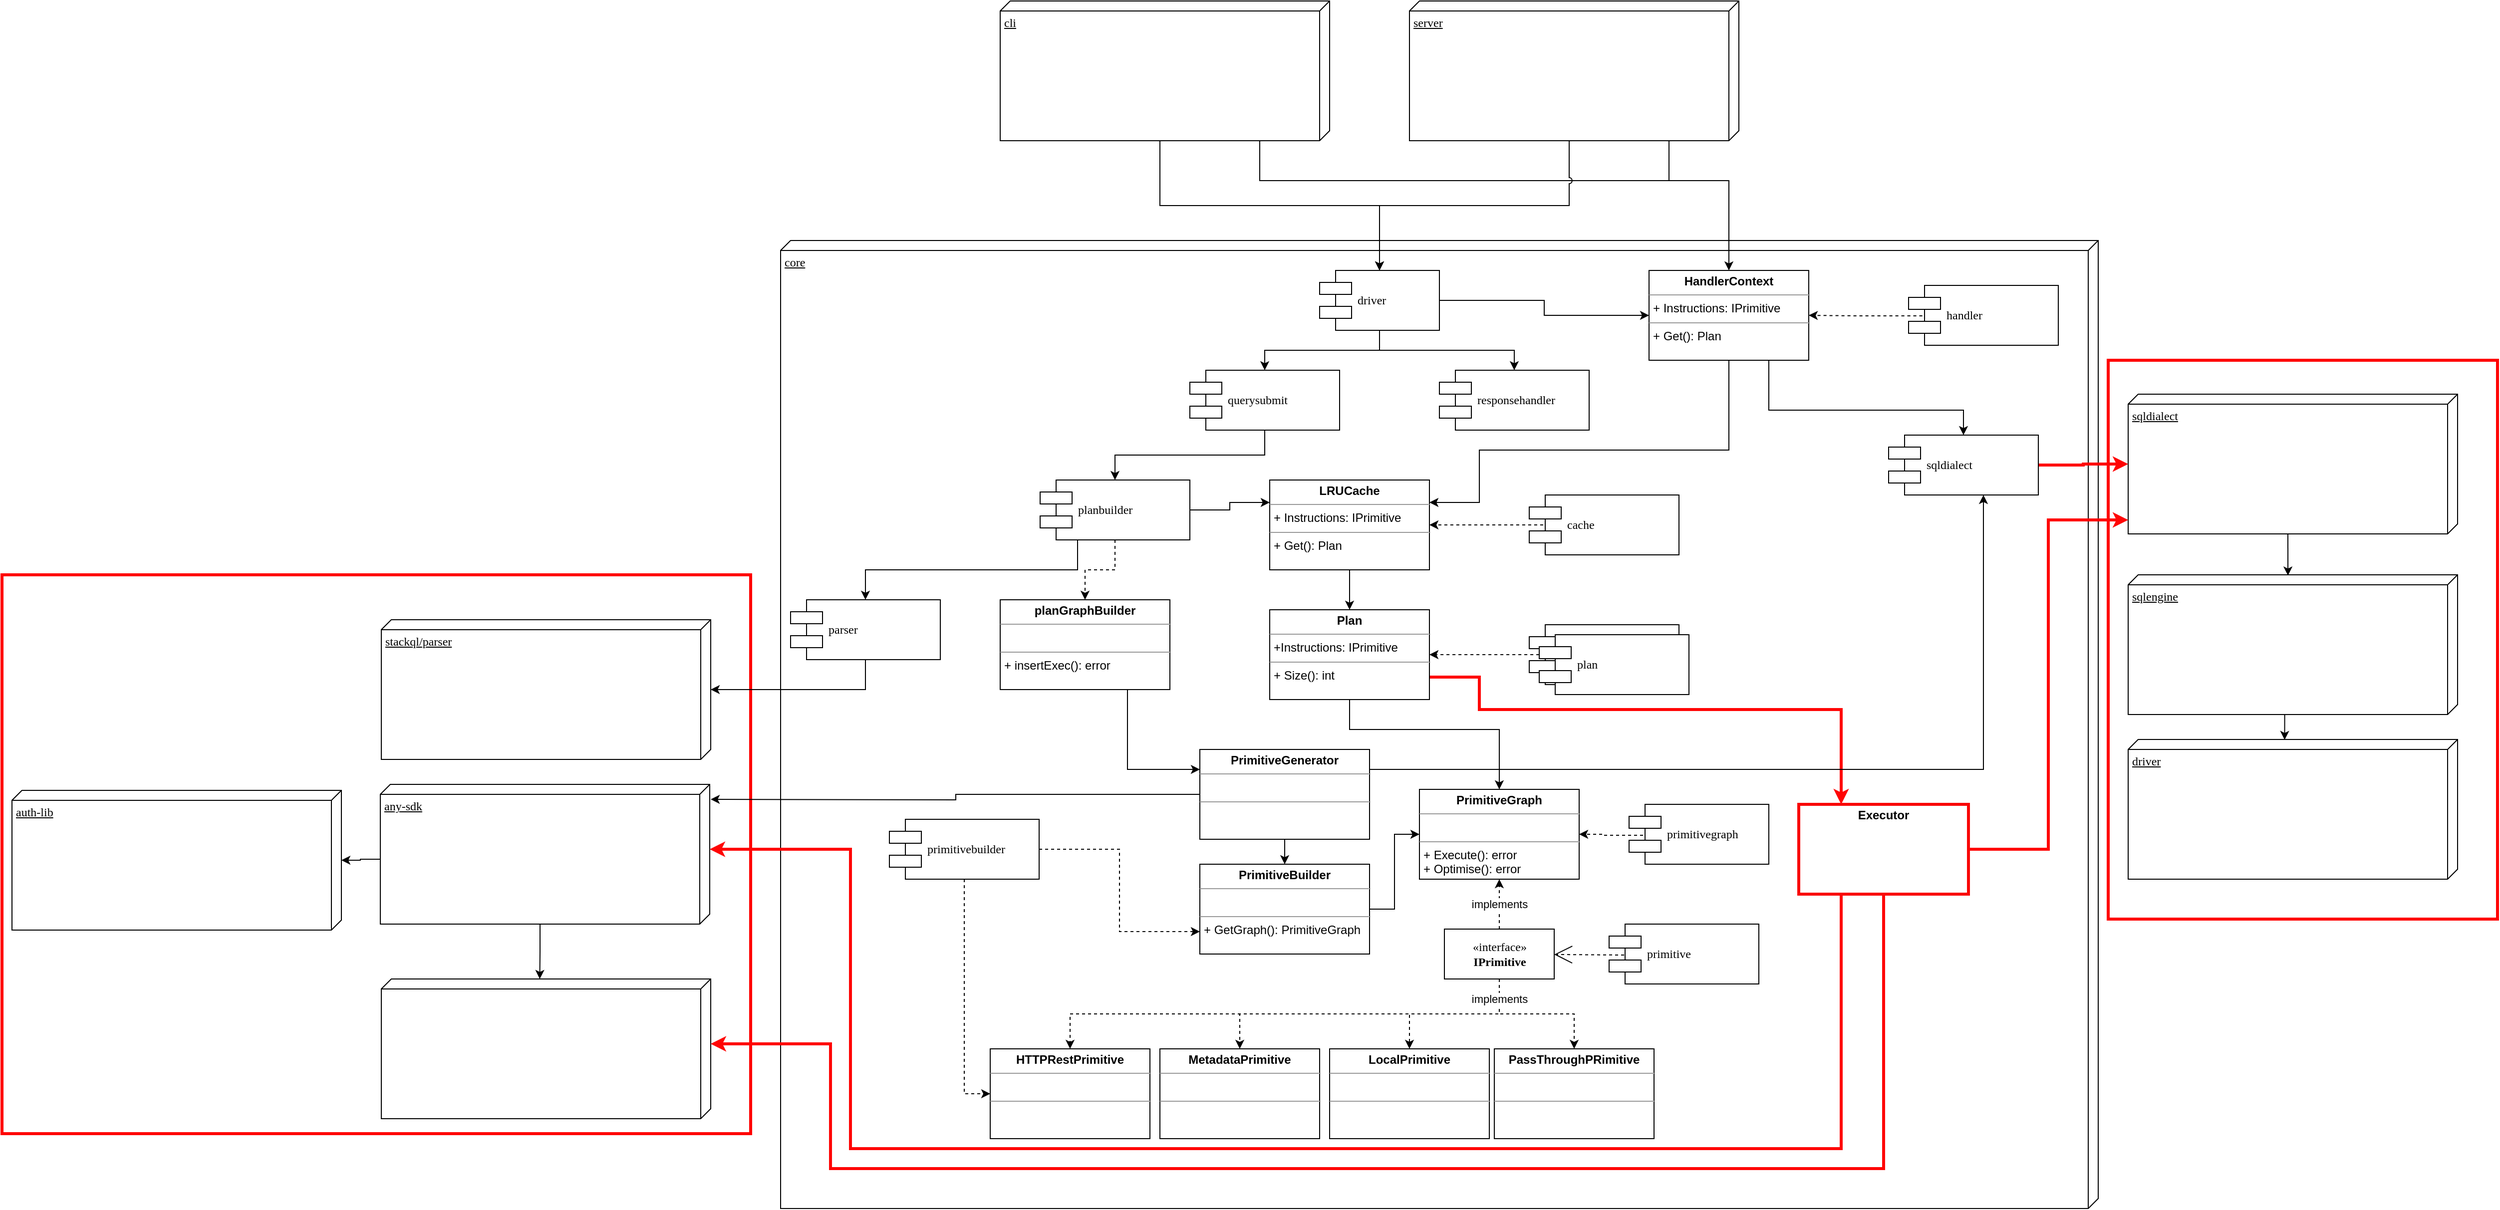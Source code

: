 <mxfile version="20.7.4" type="device"><diagram name="Page-1" id="5f0bae14-7c28-e335-631c-24af17079c00"><mxGraphModel dx="5795" dy="748" grid="1" gridSize="10" guides="1" tooltips="1" connect="1" arrows="1" fold="1" page="1" pageScale="1" pageWidth="4681" pageHeight="3300" background="none" math="0" shadow="0"><root><mxCell id="0"/><mxCell id="1" parent="0"/><mxCell id="VTdhdpSjazrE7tQlj316-23" value="" style="rounded=0;whiteSpace=wrap;html=1;strokeWidth=3;fontSize=22;strokeColor=#FF0000;" parent="1" vertex="1"><mxGeometry x="-240" y="585" width="750" height="560" as="geometry"/></mxCell><mxCell id="VTdhdpSjazrE7tQlj316-22" value="" style="rounded=0;whiteSpace=wrap;html=1;strokeWidth=3;fontSize=22;strokeColor=#FF0000;" parent="1" vertex="1"><mxGeometry x="1870" y="370" width="390" height="560" as="geometry"/></mxCell><mxCell id="LP865jUIKAzooYYQRUcK-69" style="edgeStyle=orthogonalEdgeStyle;rounded=0;orthogonalLoop=1;jettySize=auto;html=1;exitX=0;exitY=0;exitDx=140;exitDy=10;exitPerimeter=0;endArrow=classic;endFill=1;entryX=0.5;entryY=0;entryDx=0;entryDy=0;jumpStyle=arc;" parent="1" source="39150e848f15840c-1" target="LP865jUIKAzooYYQRUcK-65" edge="1"><mxGeometry relative="1" as="geometry"><mxPoint x="1480" y="280" as="targetPoint"/><Array as="points"><mxPoint x="1020" y="150"/><mxPoint x="1020" y="190"/><mxPoint x="1490" y="190"/></Array></mxGeometry></mxCell><mxCell id="39150e848f15840c-1" value="cli" style="verticalAlign=top;align=left;spacingTop=8;spacingLeft=2;spacingRight=12;shape=cube;size=10;direction=south;fontStyle=4;html=1;rounded=0;shadow=0;comic=0;labelBackgroundColor=none;strokeWidth=1;fontFamily=Verdana;fontSize=12" parent="1" vertex="1"><mxGeometry x="760" y="10" width="330" height="140" as="geometry"/></mxCell><mxCell id="39150e848f15840c-2" value="server" style="verticalAlign=top;align=left;spacingTop=8;spacingLeft=2;spacingRight=12;shape=cube;size=10;direction=south;fontStyle=4;html=1;rounded=0;shadow=0;comic=0;labelBackgroundColor=none;strokeWidth=1;fontFamily=Verdana;fontSize=12" parent="1" vertex="1"><mxGeometry x="1170" y="10" width="330" height="140" as="geometry"/></mxCell><mxCell id="39150e848f15840c-3" value="core" style="verticalAlign=top;align=left;spacingTop=8;spacingLeft=2;spacingRight=12;shape=cube;size=10;direction=south;fontStyle=4;html=1;rounded=0;shadow=0;comic=0;labelBackgroundColor=none;strokeWidth=1;fontFamily=Verdana;fontSize=12" parent="1" vertex="1"><mxGeometry x="540" y="250" width="1320" height="970" as="geometry"/></mxCell><mxCell id="LP865jUIKAzooYYQRUcK-38" style="edgeStyle=orthogonalEdgeStyle;rounded=0;orthogonalLoop=1;jettySize=auto;html=1;exitX=0.5;exitY=1;exitDx=0;exitDy=0;entryX=0.5;entryY=0;entryDx=0;entryDy=0;" parent="1" source="39150e848f15840c-5" target="LP865jUIKAzooYYQRUcK-4" edge="1"><mxGeometry relative="1" as="geometry"/></mxCell><mxCell id="39150e848f15840c-5" value="querysubmit&lt;br&gt;" style="shape=component;align=left;spacingLeft=36;rounded=0;shadow=0;comic=0;labelBackgroundColor=none;strokeWidth=1;fontFamily=Verdana;fontSize=12;html=1;" parent="1" vertex="1"><mxGeometry x="950" y="380" width="150" height="60" as="geometry"/></mxCell><mxCell id="LP865jUIKAzooYYQRUcK-49" style="edgeStyle=orthogonalEdgeStyle;rounded=0;orthogonalLoop=1;jettySize=auto;html=1;exitX=0.5;exitY=1;exitDx=0;exitDy=0;endArrow=classic;endFill=1;" parent="1" source="39150e848f15840c-10" target="39150e848f15840c-5" edge="1"><mxGeometry relative="1" as="geometry"/></mxCell><mxCell id="LP865jUIKAzooYYQRUcK-50" style="edgeStyle=orthogonalEdgeStyle;rounded=0;orthogonalLoop=1;jettySize=auto;html=1;exitX=0.5;exitY=1;exitDx=0;exitDy=0;endArrow=classic;endFill=1;" parent="1" source="39150e848f15840c-10" target="LP865jUIKAzooYYQRUcK-1" edge="1"><mxGeometry relative="1" as="geometry"/></mxCell><mxCell id="LP865jUIKAzooYYQRUcK-66" style="edgeStyle=orthogonalEdgeStyle;rounded=0;orthogonalLoop=1;jettySize=auto;html=1;exitX=1;exitY=0.5;exitDx=0;exitDy=0;endArrow=classic;endFill=1;" parent="1" source="39150e848f15840c-10" target="LP865jUIKAzooYYQRUcK-65" edge="1"><mxGeometry relative="1" as="geometry"/></mxCell><mxCell id="39150e848f15840c-10" value="driver" style="shape=component;align=left;spacingLeft=36;rounded=0;shadow=0;comic=0;labelBackgroundColor=none;strokeWidth=1;fontFamily=Verdana;fontSize=12;html=1;" parent="1" vertex="1"><mxGeometry x="1080" y="280" width="120" height="60" as="geometry"/></mxCell><mxCell id="LP865jUIKAzooYYQRUcK-1" value="responsehandler" style="shape=component;align=left;spacingLeft=36;rounded=0;shadow=0;comic=0;labelBackgroundColor=none;strokeWidth=1;fontFamily=Verdana;fontSize=12;html=1;" parent="1" vertex="1"><mxGeometry x="1200" y="380" width="150" height="60" as="geometry"/></mxCell><mxCell id="LP865jUIKAzooYYQRUcK-2" value="parser" style="shape=component;align=left;spacingLeft=36;rounded=0;shadow=0;comic=0;labelBackgroundColor=none;strokeWidth=1;fontFamily=Verdana;fontSize=12;html=1;" parent="1" vertex="1"><mxGeometry x="550" y="610" width="150" height="60" as="geometry"/></mxCell><mxCell id="LP865jUIKAzooYYQRUcK-39" style="edgeStyle=orthogonalEdgeStyle;rounded=0;orthogonalLoop=1;jettySize=auto;html=1;exitX=1;exitY=0.5;exitDx=0;exitDy=0;entryX=0;entryY=0.25;entryDx=0;entryDy=0;" parent="1" source="LP865jUIKAzooYYQRUcK-4" target="LP865jUIKAzooYYQRUcK-34" edge="1"><mxGeometry relative="1" as="geometry"/></mxCell><mxCell id="LP865jUIKAzooYYQRUcK-40" style="edgeStyle=orthogonalEdgeStyle;rounded=0;orthogonalLoop=1;jettySize=auto;html=1;exitX=0.5;exitY=1;exitDx=0;exitDy=0;dashed=1;" parent="1" source="LP865jUIKAzooYYQRUcK-4" target="LP865jUIKAzooYYQRUcK-17" edge="1"><mxGeometry relative="1" as="geometry"/></mxCell><mxCell id="LP865jUIKAzooYYQRUcK-41" style="edgeStyle=orthogonalEdgeStyle;rounded=0;orthogonalLoop=1;jettySize=auto;html=1;exitX=0.25;exitY=1;exitDx=0;exitDy=0;" parent="1" source="LP865jUIKAzooYYQRUcK-4" target="LP865jUIKAzooYYQRUcK-2" edge="1"><mxGeometry relative="1" as="geometry"/></mxCell><mxCell id="LP865jUIKAzooYYQRUcK-4" value="planbuilder" style="shape=component;align=left;spacingLeft=36;rounded=0;shadow=0;comic=0;labelBackgroundColor=none;strokeWidth=1;fontFamily=Verdana;fontSize=12;html=1;" parent="1" vertex="1"><mxGeometry x="800" y="490" width="150" height="60" as="geometry"/></mxCell><mxCell id="LP865jUIKAzooYYQRUcK-51" style="edgeStyle=orthogonalEdgeStyle;rounded=0;orthogonalLoop=1;jettySize=auto;html=1;exitX=0.107;exitY=0.5;exitDx=0;exitDy=0;entryX=1;entryY=0.5;entryDx=0;entryDy=0;endArrow=classic;endFill=1;exitPerimeter=0;dashed=1;" parent="1" source="LP865jUIKAzooYYQRUcK-5" target="LP865jUIKAzooYYQRUcK-7" edge="1"><mxGeometry relative="1" as="geometry"/></mxCell><mxCell id="LP865jUIKAzooYYQRUcK-5" value="plan" style="shape=component;align=left;spacingLeft=36;rounded=0;shadow=0;comic=0;labelBackgroundColor=none;strokeWidth=1;fontFamily=Verdana;fontSize=12;html=1;" parent="1" vertex="1"><mxGeometry x="1290" y="635" width="150" height="60" as="geometry"/></mxCell><mxCell id="LP865jUIKAzooYYQRUcK-28" value="implements" style="edgeStyle=orthogonalEdgeStyle;rounded=0;orthogonalLoop=1;jettySize=auto;html=1;exitX=0.5;exitY=0;exitDx=0;exitDy=0;entryX=0.5;entryY=1;entryDx=0;entryDy=0;dashed=1;" parent="1" source="LP865jUIKAzooYYQRUcK-6" target="LP865jUIKAzooYYQRUcK-12" edge="1"><mxGeometry relative="1" as="geometry"/></mxCell><mxCell id="LP865jUIKAzooYYQRUcK-29" style="edgeStyle=orthogonalEdgeStyle;rounded=0;orthogonalLoop=1;jettySize=auto;html=1;exitX=0.5;exitY=1;exitDx=0;exitDy=0;entryX=0.5;entryY=0;entryDx=0;entryDy=0;dashed=1;" parent="1" source="LP865jUIKAzooYYQRUcK-6" target="LP865jUIKAzooYYQRUcK-13" edge="1"><mxGeometry relative="1" as="geometry"/></mxCell><mxCell id="LP865jUIKAzooYYQRUcK-30" style="edgeStyle=orthogonalEdgeStyle;rounded=0;orthogonalLoop=1;jettySize=auto;html=1;exitX=0.5;exitY=1;exitDx=0;exitDy=0;dashed=1;" parent="1" source="LP865jUIKAzooYYQRUcK-6" target="LP865jUIKAzooYYQRUcK-14" edge="1"><mxGeometry relative="1" as="geometry"/></mxCell><mxCell id="LP865jUIKAzooYYQRUcK-31" style="edgeStyle=orthogonalEdgeStyle;rounded=0;orthogonalLoop=1;jettySize=auto;html=1;exitX=0.5;exitY=1;exitDx=0;exitDy=0;dashed=1;" parent="1" source="LP865jUIKAzooYYQRUcK-6" target="LP865jUIKAzooYYQRUcK-15" edge="1"><mxGeometry relative="1" as="geometry"/></mxCell><mxCell id="LP865jUIKAzooYYQRUcK-32" value="implements" style="edgeStyle=orthogonalEdgeStyle;rounded=0;orthogonalLoop=1;jettySize=auto;html=1;exitX=0.5;exitY=1;exitDx=0;exitDy=0;entryX=0.5;entryY=0;entryDx=0;entryDy=0;dashed=1;" parent="1" source="LP865jUIKAzooYYQRUcK-6" target="LP865jUIKAzooYYQRUcK-16" edge="1"><mxGeometry x="-0.92" relative="1" as="geometry"><mxPoint as="offset"/></mxGeometry></mxCell><mxCell id="LP865jUIKAzooYYQRUcK-6" value="«interface»&lt;br&gt;&lt;b&gt;IPrimitive&lt;/b&gt;" style="html=1;rounded=0;shadow=0;comic=0;labelBackgroundColor=none;strokeWidth=1;fontFamily=Verdana;fontSize=12;align=center;" parent="1" vertex="1"><mxGeometry x="1205" y="940" width="110" height="50" as="geometry"/></mxCell><mxCell id="LP865jUIKAzooYYQRUcK-60" style="edgeStyle=orthogonalEdgeStyle;rounded=0;orthogonalLoop=1;jettySize=auto;html=1;exitX=0.5;exitY=1;exitDx=0;exitDy=0;endArrow=classic;endFill=1;" parent="1" source="LP865jUIKAzooYYQRUcK-7" target="LP865jUIKAzooYYQRUcK-12" edge="1"><mxGeometry relative="1" as="geometry"><Array as="points"><mxPoint x="1110" y="740"/><mxPoint x="1260" y="740"/></Array></mxGeometry></mxCell><mxCell id="VTdhdpSjazrE7tQlj316-25" style="edgeStyle=orthogonalEdgeStyle;rounded=0;orthogonalLoop=1;jettySize=auto;html=1;exitX=1;exitY=0.75;exitDx=0;exitDy=0;entryX=0.25;entryY=0;entryDx=0;entryDy=0;strokeWidth=3;fontSize=22;strokeColor=#ff0505;" parent="1" source="LP865jUIKAzooYYQRUcK-7" target="VTdhdpSjazrE7tQlj316-24" edge="1"><mxGeometry relative="1" as="geometry"><Array as="points"><mxPoint x="1240" y="688"/><mxPoint x="1240" y="720"/><mxPoint x="1603" y="720"/></Array></mxGeometry></mxCell><mxCell id="LP865jUIKAzooYYQRUcK-7" value="&lt;p style=&quot;margin: 0px ; margin-top: 4px ; text-align: center&quot;&gt;&lt;b&gt;Plan&lt;/b&gt;&lt;/p&gt;&lt;hr size=&quot;1&quot;&gt;&lt;p style=&quot;margin: 0px ; margin-left: 4px&quot;&gt;+Instructions: IPrimitive&lt;/p&gt;&lt;hr size=&quot;1&quot;&gt;&lt;p style=&quot;margin: 0px ; margin-left: 4px&quot;&gt;+ Size(): int&lt;/p&gt;" style="verticalAlign=top;align=left;overflow=fill;fontSize=12;fontFamily=Helvetica;html=1;" parent="1" vertex="1"><mxGeometry x="1030" y="620" width="160" height="90" as="geometry"/></mxCell><mxCell id="LP865jUIKAzooYYQRUcK-9" value="primitive" style="shape=component;align=left;spacingLeft=36;rounded=0;shadow=0;comic=0;labelBackgroundColor=none;strokeWidth=1;fontFamily=Verdana;fontSize=12;html=1;" parent="1" vertex="1"><mxGeometry x="1370" y="935" width="150" height="60" as="geometry"/></mxCell><mxCell id="LP865jUIKAzooYYQRUcK-10" style="edgeStyle=none;rounded=0;html=1;dashed=1;labelBackgroundColor=none;startArrow=none;startFill=0;startSize=8;endArrow=open;endFill=0;endSize=16;fontFamily=Verdana;fontSize=12;exitX=0.1;exitY=0.517;exitDx=0;exitDy=0;exitPerimeter=0;" parent="1" source="LP865jUIKAzooYYQRUcK-9" target="LP865jUIKAzooYYQRUcK-6" edge="1"><mxGeometry relative="1" as="geometry"><mxPoint x="1256.95" y="671.02" as="sourcePoint"/><mxPoint x="1200" y="672.675" as="targetPoint"/></mxGeometry></mxCell><mxCell id="LP865jUIKAzooYYQRUcK-27" style="edgeStyle=orthogonalEdgeStyle;rounded=0;orthogonalLoop=1;jettySize=auto;html=1;exitX=0.1;exitY=0.517;exitDx=0;exitDy=0;entryX=1;entryY=0.5;entryDx=0;entryDy=0;dashed=1;exitPerimeter=0;" parent="1" source="LP865jUIKAzooYYQRUcK-11" target="LP865jUIKAzooYYQRUcK-12" edge="1"><mxGeometry relative="1" as="geometry"/></mxCell><mxCell id="LP865jUIKAzooYYQRUcK-11" value="primitivegraph" style="shape=component;align=left;spacingLeft=36;rounded=0;shadow=0;comic=0;labelBackgroundColor=none;strokeWidth=1;fontFamily=Verdana;fontSize=12;html=1;" parent="1" vertex="1"><mxGeometry x="1390" y="815" width="140" height="60" as="geometry"/></mxCell><mxCell id="LP865jUIKAzooYYQRUcK-12" value="&lt;p style=&quot;margin: 0px ; margin-top: 4px ; text-align: center&quot;&gt;&lt;b&gt;PrimitiveGraph&lt;/b&gt;&lt;/p&gt;&lt;hr size=&quot;1&quot;&gt;&lt;p style=&quot;margin: 0px ; margin-left: 4px&quot;&gt;&lt;br&gt;&lt;/p&gt;&lt;hr size=&quot;1&quot;&gt;&lt;p style=&quot;margin: 0px ; margin-left: 4px&quot;&gt;+ Execute(): error&lt;/p&gt;&lt;p style=&quot;margin: 0px ; margin-left: 4px&quot;&gt;+ Optimise(): error&lt;/p&gt;" style="verticalAlign=top;align=left;overflow=fill;fontSize=12;fontFamily=Helvetica;html=1;" parent="1" vertex="1"><mxGeometry x="1180" y="800" width="160" height="90" as="geometry"/></mxCell><mxCell id="LP865jUIKAzooYYQRUcK-13" value="&lt;p style=&quot;margin: 0px ; margin-top: 4px ; text-align: center&quot;&gt;&lt;b&gt;PassThroughPRimitive&lt;/b&gt;&lt;/p&gt;&lt;hr size=&quot;1&quot;&gt;&lt;p style=&quot;margin: 0px ; margin-left: 4px&quot;&gt;&lt;br&gt;&lt;/p&gt;&lt;hr size=&quot;1&quot;&gt;&lt;p style=&quot;margin: 0px ; margin-left: 4px&quot;&gt;&lt;br&gt;&lt;/p&gt;" style="verticalAlign=top;align=left;overflow=fill;fontSize=12;fontFamily=Helvetica;html=1;" parent="1" vertex="1"><mxGeometry x="1255" y="1060" width="160" height="90" as="geometry"/></mxCell><mxCell id="LP865jUIKAzooYYQRUcK-14" value="&lt;p style=&quot;margin: 0px ; margin-top: 4px ; text-align: center&quot;&gt;&lt;b&gt;LocalPrimitive&lt;/b&gt;&lt;/p&gt;&lt;hr size=&quot;1&quot;&gt;&lt;p style=&quot;margin: 0px ; margin-left: 4px&quot;&gt;&lt;br&gt;&lt;/p&gt;&lt;hr size=&quot;1&quot;&gt;&lt;p style=&quot;margin: 0px ; margin-left: 4px&quot;&gt;&lt;br&gt;&lt;/p&gt;" style="verticalAlign=top;align=left;overflow=fill;fontSize=12;fontFamily=Helvetica;html=1;" parent="1" vertex="1"><mxGeometry x="1090" y="1060" width="160" height="90" as="geometry"/></mxCell><mxCell id="LP865jUIKAzooYYQRUcK-15" value="&lt;p style=&quot;margin: 0px ; margin-top: 4px ; text-align: center&quot;&gt;&lt;b&gt;MetadataPrimitive&lt;/b&gt;&lt;/p&gt;&lt;hr size=&quot;1&quot;&gt;&lt;p style=&quot;margin: 0px ; margin-left: 4px&quot;&gt;&lt;br&gt;&lt;/p&gt;&lt;hr size=&quot;1&quot;&gt;&lt;p style=&quot;margin: 0px ; margin-left: 4px&quot;&gt;&lt;br&gt;&lt;/p&gt;" style="verticalAlign=top;align=left;overflow=fill;fontSize=12;fontFamily=Helvetica;html=1;" parent="1" vertex="1"><mxGeometry x="920" y="1060" width="160" height="90" as="geometry"/></mxCell><mxCell id="LP865jUIKAzooYYQRUcK-16" value="&lt;p style=&quot;margin: 0px ; margin-top: 4px ; text-align: center&quot;&gt;&lt;b&gt;HTTPRestPrimitive&lt;/b&gt;&lt;/p&gt;&lt;hr size=&quot;1&quot;&gt;&lt;p style=&quot;margin: 0px ; margin-left: 4px&quot;&gt;&lt;br&gt;&lt;/p&gt;&lt;hr size=&quot;1&quot;&gt;&lt;p style=&quot;margin: 0px ; margin-left: 4px&quot;&gt;&lt;br&gt;&lt;/p&gt;" style="verticalAlign=top;align=left;overflow=fill;fontSize=12;fontFamily=Helvetica;html=1;" parent="1" vertex="1"><mxGeometry x="750" y="1060" width="160" height="90" as="geometry"/></mxCell><mxCell id="LP865jUIKAzooYYQRUcK-24" style="edgeStyle=orthogonalEdgeStyle;rounded=0;orthogonalLoop=1;jettySize=auto;html=1;exitX=0.75;exitY=1;exitDx=0;exitDy=0;" parent="1" source="LP865jUIKAzooYYQRUcK-17" target="VTdhdpSjazrE7tQlj316-12" edge="1"><mxGeometry relative="1" as="geometry"><mxPoint x="1000" y="845" as="targetPoint"/><Array as="points"><mxPoint x="888" y="780"/></Array></mxGeometry></mxCell><mxCell id="LP865jUIKAzooYYQRUcK-54" style="edgeStyle=orthogonalEdgeStyle;rounded=0;orthogonalLoop=1;jettySize=auto;html=1;exitX=0.5;exitY=1;exitDx=0;exitDy=0;endArrow=classic;endFill=1;" parent="1" source="LP865jUIKAzooYYQRUcK-2" target="LP865jUIKAzooYYQRUcK-52" edge="1"><mxGeometry relative="1" as="geometry"/></mxCell><mxCell id="LP865jUIKAzooYYQRUcK-17" value="&lt;p style=&quot;margin: 0px ; margin-top: 4px ; text-align: center&quot;&gt;&lt;b&gt;planGraphBuilder&lt;/b&gt;&lt;/p&gt;&lt;hr size=&quot;1&quot;&gt;&lt;p style=&quot;margin: 0px ; margin-left: 4px&quot;&gt;&lt;br&gt;&lt;/p&gt;&lt;hr size=&quot;1&quot;&gt;&lt;p style=&quot;margin: 0px ; margin-left: 4px&quot;&gt;+ insertExec(): error&lt;/p&gt;" style="verticalAlign=top;align=left;overflow=fill;fontSize=12;fontFamily=Helvetica;html=1;" parent="1" vertex="1"><mxGeometry x="760" y="610" width="170" height="90" as="geometry"/></mxCell><mxCell id="LP865jUIKAzooYYQRUcK-21" style="edgeStyle=orthogonalEdgeStyle;rounded=0;orthogonalLoop=1;jettySize=auto;html=1;exitX=0.5;exitY=1;exitDx=0;exitDy=0;entryX=0;entryY=0.5;entryDx=0;entryDy=0;dashed=1;" parent="1" source="LP865jUIKAzooYYQRUcK-18" target="LP865jUIKAzooYYQRUcK-16" edge="1"><mxGeometry relative="1" as="geometry"/></mxCell><mxCell id="LP865jUIKAzooYYQRUcK-44" style="edgeStyle=orthogonalEdgeStyle;rounded=0;orthogonalLoop=1;jettySize=auto;html=1;exitX=1;exitY=0.5;exitDx=0;exitDy=0;entryX=0;entryY=0.75;entryDx=0;entryDy=0;dashed=1;" parent="1" source="LP865jUIKAzooYYQRUcK-18" target="LP865jUIKAzooYYQRUcK-25" edge="1"><mxGeometry relative="1" as="geometry"/></mxCell><mxCell id="LP865jUIKAzooYYQRUcK-18" value="primitivebuilder" style="shape=component;align=left;spacingLeft=36;rounded=0;shadow=0;comic=0;labelBackgroundColor=none;strokeWidth=1;fontFamily=Verdana;fontSize=12;html=1;" parent="1" vertex="1"><mxGeometry x="649" y="830" width="150" height="60" as="geometry"/></mxCell><mxCell id="LP865jUIKAzooYYQRUcK-26" style="edgeStyle=orthogonalEdgeStyle;rounded=0;orthogonalLoop=1;jettySize=auto;html=1;exitX=1;exitY=0.5;exitDx=0;exitDy=0;entryX=0;entryY=0.5;entryDx=0;entryDy=0;" parent="1" source="LP865jUIKAzooYYQRUcK-25" target="LP865jUIKAzooYYQRUcK-12" edge="1"><mxGeometry relative="1" as="geometry"/></mxCell><mxCell id="LP865jUIKAzooYYQRUcK-25" value="&lt;p style=&quot;margin: 0px ; margin-top: 4px ; text-align: center&quot;&gt;&lt;b&gt;PrimitiveBuilder&lt;/b&gt;&lt;/p&gt;&lt;hr size=&quot;1&quot;&gt;&lt;p style=&quot;margin: 0px ; margin-left: 4px&quot;&gt;&lt;br&gt;&lt;/p&gt;&lt;hr size=&quot;1&quot;&gt;&lt;p style=&quot;margin: 0px ; margin-left: 4px&quot;&gt;+ GetGraph(): PrimitiveGraph&lt;/p&gt;" style="verticalAlign=top;align=left;overflow=fill;fontSize=12;fontFamily=Helvetica;html=1;" parent="1" vertex="1"><mxGeometry x="960" y="875" width="170" height="90" as="geometry"/></mxCell><mxCell id="LP865jUIKAzooYYQRUcK-37" style="edgeStyle=orthogonalEdgeStyle;rounded=0;orthogonalLoop=1;jettySize=auto;html=1;exitX=0.133;exitY=0.5;exitDx=0;exitDy=0;entryX=1;entryY=0.5;entryDx=0;entryDy=0;dashed=1;exitPerimeter=0;" parent="1" source="LP865jUIKAzooYYQRUcK-33" target="LP865jUIKAzooYYQRUcK-34" edge="1"><mxGeometry relative="1" as="geometry"/></mxCell><mxCell id="LP865jUIKAzooYYQRUcK-33" value="cache" style="shape=component;align=left;spacingLeft=36;rounded=0;shadow=0;comic=0;labelBackgroundColor=none;strokeWidth=1;fontFamily=Verdana;fontSize=12;html=1;" parent="1" vertex="1"><mxGeometry x="1290" y="505" width="150" height="60" as="geometry"/></mxCell><mxCell id="LP865jUIKAzooYYQRUcK-35" style="edgeStyle=orthogonalEdgeStyle;rounded=0;orthogonalLoop=1;jettySize=auto;html=1;exitX=0.5;exitY=1;exitDx=0;exitDy=0;" parent="1" source="LP865jUIKAzooYYQRUcK-34" target="LP865jUIKAzooYYQRUcK-7" edge="1"><mxGeometry relative="1" as="geometry"/></mxCell><mxCell id="LP865jUIKAzooYYQRUcK-34" value="&lt;p style=&quot;margin: 0px ; margin-top: 4px ; text-align: center&quot;&gt;&lt;b&gt;LRUCache&lt;/b&gt;&lt;/p&gt;&lt;hr size=&quot;1&quot;&gt;&lt;p style=&quot;margin: 0px ; margin-left: 4px&quot;&gt;+ Instructions: IPrimitive&lt;/p&gt;&lt;hr size=&quot;1&quot;&gt;&lt;p style=&quot;margin: 0px ; margin-left: 4px&quot;&gt;+ Get(): Plan&lt;/p&gt;" style="verticalAlign=top;align=left;overflow=fill;fontSize=12;fontFamily=Helvetica;html=1;" parent="1" vertex="1"><mxGeometry x="1030" y="490" width="160" height="90" as="geometry"/></mxCell><mxCell id="LP865jUIKAzooYYQRUcK-48" style="edgeStyle=orthogonalEdgeStyle;rounded=0;orthogonalLoop=1;jettySize=auto;html=1;exitX=0;exitY=0;exitDx=140;exitDy=170;exitPerimeter=0;endArrow=classic;endFill=1;" parent="1" source="39150e848f15840c-1" target="39150e848f15840c-10" edge="1"><mxGeometry relative="1" as="geometry"/></mxCell><mxCell id="LP865jUIKAzooYYQRUcK-47" style="edgeStyle=orthogonalEdgeStyle;rounded=0;orthogonalLoop=1;jettySize=auto;html=1;exitX=0;exitY=0;exitDx=140;exitDy=170;exitPerimeter=0;endArrow=classic;endFill=1;jumpStyle=arc;" parent="1" source="39150e848f15840c-2" target="39150e848f15840c-10" edge="1"><mxGeometry relative="1" as="geometry"/></mxCell><mxCell id="LP865jUIKAzooYYQRUcK-52" value="stackql/parser" style="verticalAlign=top;align=left;spacingTop=8;spacingLeft=2;spacingRight=12;shape=cube;size=10;direction=south;fontStyle=4;html=1;rounded=0;shadow=0;comic=0;labelBackgroundColor=none;strokeWidth=1;fontFamily=Verdana;fontSize=12" parent="1" vertex="1"><mxGeometry x="140" y="630" width="330" height="140" as="geometry"/></mxCell><mxCell id="VTdhdpSjazrE7tQlj316-20" style="edgeStyle=orthogonalEdgeStyle;rounded=0;orthogonalLoop=1;jettySize=auto;html=1;exitX=0;exitY=0;exitDx=140;exitDy=170;exitPerimeter=0;entryX=0;entryY=0.519;entryDx=0;entryDy=0;entryPerimeter=0;fontSize=22;" parent="1" source="LP865jUIKAzooYYQRUcK-53" target="VTdhdpSjazrE7tQlj316-18" edge="1"><mxGeometry relative="1" as="geometry"/></mxCell><mxCell id="VTdhdpSjazrE7tQlj316-34" style="edgeStyle=orthogonalEdgeStyle;rounded=0;orthogonalLoop=1;jettySize=auto;html=1;exitX=0;exitY=0;exitDx=75;exitDy=330;exitPerimeter=0;strokeColor=#050505;strokeWidth=1;fontSize=22;" parent="1" source="LP865jUIKAzooYYQRUcK-53" target="VTdhdpSjazrE7tQlj316-32" edge="1"><mxGeometry relative="1" as="geometry"/></mxCell><mxCell id="LP865jUIKAzooYYQRUcK-53" value="any-sdk" style="verticalAlign=top;align=left;spacingTop=8;spacingLeft=2;spacingRight=12;shape=cube;size=10;direction=south;fontStyle=4;html=1;rounded=0;shadow=0;comic=0;labelBackgroundColor=none;strokeWidth=1;fontFamily=Verdana;fontSize=12" parent="1" vertex="1"><mxGeometry x="139" y="795" width="330" height="140" as="geometry"/></mxCell><mxCell id="LP865jUIKAzooYYQRUcK-67" style="edgeStyle=orthogonalEdgeStyle;rounded=0;orthogonalLoop=1;jettySize=auto;html=1;exitX=0.092;exitY=0.508;exitDx=0;exitDy=0;entryX=1;entryY=0.5;entryDx=0;entryDy=0;endArrow=classic;endFill=1;exitPerimeter=0;dashed=1;" parent="1" source="LP865jUIKAzooYYQRUcK-64" target="LP865jUIKAzooYYQRUcK-65" edge="1"><mxGeometry relative="1" as="geometry"/></mxCell><mxCell id="LP865jUIKAzooYYQRUcK-64" value="handler" style="shape=component;align=left;spacingLeft=36;rounded=0;shadow=0;comic=0;labelBackgroundColor=none;strokeWidth=1;fontFamily=Verdana;fontSize=12;html=1;" parent="1" vertex="1"><mxGeometry x="1670" y="295" width="150" height="60" as="geometry"/></mxCell><mxCell id="LP865jUIKAzooYYQRUcK-71" style="edgeStyle=orthogonalEdgeStyle;rounded=0;orthogonalLoop=1;jettySize=auto;html=1;exitX=0.5;exitY=1;exitDx=0;exitDy=0;entryX=1;entryY=0.25;entryDx=0;entryDy=0;endArrow=classic;endFill=1;" parent="1" source="LP865jUIKAzooYYQRUcK-65" target="LP865jUIKAzooYYQRUcK-34" edge="1"><mxGeometry relative="1" as="geometry"><Array as="points"><mxPoint x="1490" y="460"/><mxPoint x="1240" y="460"/><mxPoint x="1240" y="513"/></Array></mxGeometry></mxCell><mxCell id="LP865jUIKAzooYYQRUcK-72" style="edgeStyle=orthogonalEdgeStyle;rounded=0;orthogonalLoop=1;jettySize=auto;html=1;exitX=0.75;exitY=1;exitDx=0;exitDy=0;entryX=0.5;entryY=0;entryDx=0;entryDy=0;endArrow=classic;endFill=1;" parent="1" source="LP865jUIKAzooYYQRUcK-65" target="VTdhdpSjazrE7tQlj316-28" edge="1"><mxGeometry relative="1" as="geometry"><Array as="points"><mxPoint x="1530" y="420"/><mxPoint x="1725" y="420"/></Array></mxGeometry></mxCell><mxCell id="LP865jUIKAzooYYQRUcK-65" value="&lt;p style=&quot;margin: 0px ; margin-top: 4px ; text-align: center&quot;&gt;&lt;b&gt;HandlerContext&lt;/b&gt;&lt;/p&gt;&lt;hr size=&quot;1&quot;&gt;&lt;p style=&quot;margin: 0px ; margin-left: 4px&quot;&gt;+ Instructions: IPrimitive&lt;/p&gt;&lt;hr size=&quot;1&quot;&gt;&lt;p style=&quot;margin: 0px ; margin-left: 4px&quot;&gt;+ Get(): Plan&lt;/p&gt;" style="verticalAlign=top;align=left;overflow=fill;fontSize=12;fontFamily=Helvetica;html=1;" parent="1" vertex="1"><mxGeometry x="1410" y="280" width="160" height="90" as="geometry"/></mxCell><mxCell id="LP865jUIKAzooYYQRUcK-68" style="edgeStyle=orthogonalEdgeStyle;rounded=0;orthogonalLoop=1;jettySize=auto;html=1;endArrow=classic;endFill=1;" parent="1" target="LP865jUIKAzooYYQRUcK-65" edge="1"><mxGeometry relative="1" as="geometry"><mxPoint x="1430" y="150" as="sourcePoint"/><Array as="points"><mxPoint x="1430" y="190"/><mxPoint x="1490" y="190"/></Array></mxGeometry></mxCell><mxCell id="VTdhdpSjazrE7tQlj316-9" style="edgeStyle=orthogonalEdgeStyle;rounded=0;orthogonalLoop=1;jettySize=auto;html=1;exitX=0;exitY=0;exitDx=140;exitDy=170;exitPerimeter=0;entryX=0.005;entryY=0.515;entryDx=0;entryDy=0;entryPerimeter=0;strokeWidth=1;" parent="1" source="LP865jUIKAzooYYQRUcK-70" target="VTdhdpSjazrE7tQlj316-1" edge="1"><mxGeometry relative="1" as="geometry"/></mxCell><mxCell id="LP865jUIKAzooYYQRUcK-70" value="sqldialect" style="verticalAlign=top;align=left;spacingTop=8;spacingLeft=2;spacingRight=12;shape=cube;size=10;direction=south;fontStyle=4;html=1;rounded=0;shadow=0;comic=0;labelBackgroundColor=none;strokeWidth=1;fontFamily=Verdana;fontSize=12" parent="1" vertex="1"><mxGeometry x="1890" y="404" width="330" height="140" as="geometry"/></mxCell><mxCell id="LP865jUIKAzooYYQRUcK-73" value="driver" style="verticalAlign=top;align=left;spacingTop=8;spacingLeft=2;spacingRight=12;shape=cube;size=10;direction=south;fontStyle=4;html=1;rounded=0;shadow=0;comic=0;labelBackgroundColor=none;strokeWidth=1;fontFamily=Verdana;fontSize=12" parent="1" vertex="1"><mxGeometry x="1890" y="750" width="330" height="140" as="geometry"/></mxCell><mxCell id="VTdhdpSjazrE7tQlj316-6" style="edgeStyle=orthogonalEdgeStyle;rounded=0;orthogonalLoop=1;jettySize=auto;html=1;exitX=0;exitY=0;exitDx=140;exitDy=170;exitPerimeter=0;entryX=0.003;entryY=0.525;entryDx=0;entryDy=0;entryPerimeter=0;strokeWidth=1;" parent="1" source="VTdhdpSjazrE7tQlj316-1" target="LP865jUIKAzooYYQRUcK-73" edge="1"><mxGeometry relative="1" as="geometry"/></mxCell><mxCell id="VTdhdpSjazrE7tQlj316-1" value="sqlengine" style="verticalAlign=top;align=left;spacingTop=8;spacingLeft=2;spacingRight=12;shape=cube;size=10;direction=south;fontStyle=4;html=1;rounded=0;shadow=0;comic=0;labelBackgroundColor=none;strokeWidth=1;fontFamily=Verdana;fontSize=12" parent="1" vertex="1"><mxGeometry x="1890" y="585" width="330" height="140" as="geometry"/></mxCell><mxCell id="VTdhdpSjazrE7tQlj316-15" style="edgeStyle=orthogonalEdgeStyle;rounded=0;orthogonalLoop=1;jettySize=auto;html=1;exitX=0.5;exitY=1;exitDx=0;exitDy=0;entryX=0.5;entryY=0;entryDx=0;entryDy=0;" parent="1" source="VTdhdpSjazrE7tQlj316-12" target="LP865jUIKAzooYYQRUcK-25" edge="1"><mxGeometry relative="1" as="geometry"/></mxCell><mxCell id="VTdhdpSjazrE7tQlj316-16" style="edgeStyle=orthogonalEdgeStyle;rounded=0;orthogonalLoop=1;jettySize=auto;html=1;exitX=1;exitY=0.5;exitDx=0;exitDy=0;" parent="1" source="VTdhdpSjazrE7tQlj316-12" target="VTdhdpSjazrE7tQlj316-28" edge="1"><mxGeometry relative="1" as="geometry"><Array as="points"><mxPoint x="1130" y="780"/><mxPoint x="1745" y="780"/></Array></mxGeometry></mxCell><mxCell id="VTdhdpSjazrE7tQlj316-17" style="edgeStyle=orthogonalEdgeStyle;rounded=0;orthogonalLoop=1;jettySize=auto;html=1;exitX=0;exitY=0.5;exitDx=0;exitDy=0;fontSize=22;" parent="1" source="VTdhdpSjazrE7tQlj316-12" edge="1"><mxGeometry relative="1" as="geometry"><mxPoint x="470" y="810" as="targetPoint"/></mxGeometry></mxCell><mxCell id="VTdhdpSjazrE7tQlj316-12" value="&lt;p style=&quot;margin: 0px ; margin-top: 4px ; text-align: center&quot;&gt;&lt;b&gt;PrimitiveGenerator&lt;/b&gt;&lt;/p&gt;&lt;hr size=&quot;1&quot;&gt;&lt;p style=&quot;margin: 0px ; margin-left: 4px&quot;&gt;&lt;br&gt;&lt;/p&gt;&lt;hr size=&quot;1&quot;&gt;&lt;p style=&quot;margin: 0px ; margin-left: 4px&quot;&gt;&lt;br&gt;&lt;/p&gt;" style="verticalAlign=top;align=left;overflow=fill;fontSize=12;fontFamily=Helvetica;html=1;" parent="1" vertex="1"><mxGeometry x="960" y="760" width="170" height="90" as="geometry"/></mxCell><mxCell id="VTdhdpSjazrE7tQlj316-18" value="" style="verticalAlign=top;align=left;spacingTop=8;spacingLeft=2;spacingRight=12;shape=cube;size=10;direction=south;fontStyle=4;html=1;rounded=0;shadow=0;comic=0;labelBackgroundColor=none;strokeWidth=1;fontFamily=Verdana;fontSize=12" parent="1" vertex="1"><mxGeometry x="140" y="990" width="330" height="140" as="geometry"/></mxCell><mxCell id="VTdhdpSjazrE7tQlj316-26" style="edgeStyle=orthogonalEdgeStyle;rounded=0;orthogonalLoop=1;jettySize=auto;html=1;exitX=0.5;exitY=1;exitDx=0;exitDy=0;entryX=0;entryY=0;entryDx=65;entryDy=0;entryPerimeter=0;strokeColor=#ff0505;strokeWidth=3;fontSize=22;" parent="1" source="VTdhdpSjazrE7tQlj316-24" target="VTdhdpSjazrE7tQlj316-18" edge="1"><mxGeometry relative="1" as="geometry"><Array as="points"><mxPoint x="1645" y="1180"/><mxPoint x="590" y="1180"/><mxPoint x="590" y="1055"/></Array></mxGeometry></mxCell><mxCell id="VTdhdpSjazrE7tQlj316-30" style="edgeStyle=orthogonalEdgeStyle;rounded=0;orthogonalLoop=1;jettySize=auto;html=1;exitX=1;exitY=0.5;exitDx=0;exitDy=0;entryX=0.9;entryY=1;entryDx=0;entryDy=0;entryPerimeter=0;strokeColor=#ff0505;strokeWidth=3;fontSize=22;" parent="1" source="VTdhdpSjazrE7tQlj316-24" target="LP865jUIKAzooYYQRUcK-70" edge="1"><mxGeometry relative="1" as="geometry"/></mxCell><mxCell id="VTdhdpSjazrE7tQlj316-31" style="edgeStyle=orthogonalEdgeStyle;rounded=0;orthogonalLoop=1;jettySize=auto;html=1;exitX=0.25;exitY=1;exitDx=0;exitDy=0;entryX=0;entryY=0;entryDx=65;entryDy=0;entryPerimeter=0;strokeColor=#ff0505;strokeWidth=3;fontSize=22;" parent="1" source="VTdhdpSjazrE7tQlj316-24" target="LP865jUIKAzooYYQRUcK-53" edge="1"><mxGeometry relative="1" as="geometry"><Array as="points"><mxPoint x="1603" y="1160"/><mxPoint x="610" y="1160"/><mxPoint x="610" y="860"/></Array></mxGeometry></mxCell><mxCell id="VTdhdpSjazrE7tQlj316-24" value="&lt;p style=&quot;margin: 0px ; margin-top: 4px ; text-align: center&quot;&gt;&lt;b&gt;Executor&lt;/b&gt;&lt;/p&gt;" style="verticalAlign=top;align=left;overflow=fill;fontSize=12;fontFamily=Helvetica;html=1;strokeColor=#f90606;strokeWidth=3;" parent="1" vertex="1"><mxGeometry x="1560" y="815" width="170" height="90" as="geometry"/></mxCell><mxCell id="VTdhdpSjazrE7tQlj316-27" value="plan" style="shape=component;align=left;spacingLeft=36;rounded=0;shadow=0;comic=0;labelBackgroundColor=none;strokeWidth=1;fontFamily=Verdana;fontSize=12;html=1;" parent="1" vertex="1"><mxGeometry x="1300" y="645" width="150" height="60" as="geometry"/></mxCell><mxCell id="VTdhdpSjazrE7tQlj316-29" style="edgeStyle=orthogonalEdgeStyle;rounded=0;orthogonalLoop=1;jettySize=auto;html=1;exitX=1;exitY=0.5;exitDx=0;exitDy=0;strokeColor=#ff0505;strokeWidth=3;fontSize=22;" parent="1" source="VTdhdpSjazrE7tQlj316-28" target="LP865jUIKAzooYYQRUcK-70" edge="1"><mxGeometry relative="1" as="geometry"/></mxCell><mxCell id="VTdhdpSjazrE7tQlj316-28" value="sqldialect" style="shape=component;align=left;spacingLeft=36;rounded=0;shadow=0;comic=0;labelBackgroundColor=none;strokeWidth=1;fontFamily=Verdana;fontSize=12;html=1;" parent="1" vertex="1"><mxGeometry x="1650" y="445" width="150" height="60" as="geometry"/></mxCell><mxCell id="VTdhdpSjazrE7tQlj316-32" value="auth-lib" style="verticalAlign=top;align=left;spacingTop=8;spacingLeft=2;spacingRight=12;shape=cube;size=10;direction=south;fontStyle=4;html=1;rounded=0;shadow=0;comic=0;labelBackgroundColor=none;strokeWidth=1;fontFamily=Verdana;fontSize=12" parent="1" vertex="1"><mxGeometry x="-230" y="801" width="330" height="140" as="geometry"/></mxCell></root></mxGraphModel></diagram></mxfile>